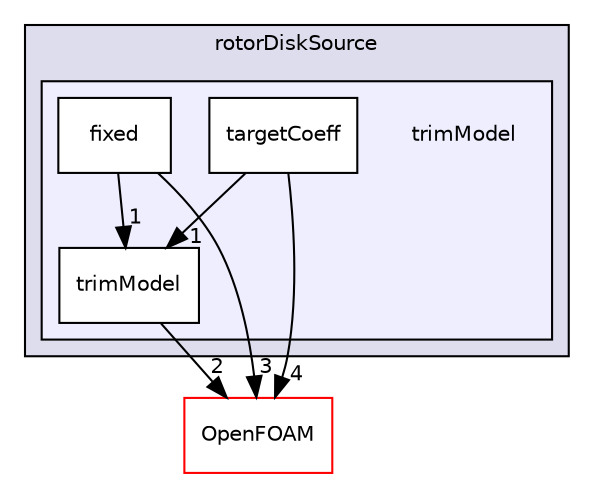 digraph "src/fvOptions/sources/derived/rotorDiskSource/trimModel" {
  bgcolor=transparent;
  compound=true
  node [ fontsize="10", fontname="Helvetica"];
  edge [ labelfontsize="10", labelfontname="Helvetica"];
  subgraph clusterdir_f7e89a82c5668e9e0eb3e36fefc76332 {
    graph [ bgcolor="#ddddee", pencolor="black", label="rotorDiskSource" fontname="Helvetica", fontsize="10", URL="dir_f7e89a82c5668e9e0eb3e36fefc76332.html"]
  subgraph clusterdir_b31919697896e9f4a8ca18c9a3f71157 {
    graph [ bgcolor="#eeeeff", pencolor="black", label="" URL="dir_b31919697896e9f4a8ca18c9a3f71157.html"];
    dir_b31919697896e9f4a8ca18c9a3f71157 [shape=plaintext label="trimModel"];
    dir_f058535c1f174bd7e39463b271111cc4 [shape=box label="fixed" color="black" fillcolor="white" style="filled" URL="dir_f058535c1f174bd7e39463b271111cc4.html"];
    dir_b6d50b30c3ece8aab67c9beb7f747765 [shape=box label="targetCoeff" color="black" fillcolor="white" style="filled" URL="dir_b6d50b30c3ece8aab67c9beb7f747765.html"];
    dir_1fd4a17de5e8ce6237ad1ac09e451e46 [shape=box label="trimModel" color="black" fillcolor="white" style="filled" URL="dir_1fd4a17de5e8ce6237ad1ac09e451e46.html"];
  }
  }
  dir_c5473ff19b20e6ec4dfe5c310b3778a8 [shape=box label="OpenFOAM" color="red" URL="dir_c5473ff19b20e6ec4dfe5c310b3778a8.html"];
  dir_1fd4a17de5e8ce6237ad1ac09e451e46->dir_c5473ff19b20e6ec4dfe5c310b3778a8 [headlabel="2", labeldistance=1.5 headhref="dir_001334_001887.html"];
  dir_f058535c1f174bd7e39463b271111cc4->dir_1fd4a17de5e8ce6237ad1ac09e451e46 [headlabel="1", labeldistance=1.5 headhref="dir_001332_001334.html"];
  dir_f058535c1f174bd7e39463b271111cc4->dir_c5473ff19b20e6ec4dfe5c310b3778a8 [headlabel="3", labeldistance=1.5 headhref="dir_001332_001887.html"];
  dir_b6d50b30c3ece8aab67c9beb7f747765->dir_1fd4a17de5e8ce6237ad1ac09e451e46 [headlabel="1", labeldistance=1.5 headhref="dir_001333_001334.html"];
  dir_b6d50b30c3ece8aab67c9beb7f747765->dir_c5473ff19b20e6ec4dfe5c310b3778a8 [headlabel="4", labeldistance=1.5 headhref="dir_001333_001887.html"];
}
